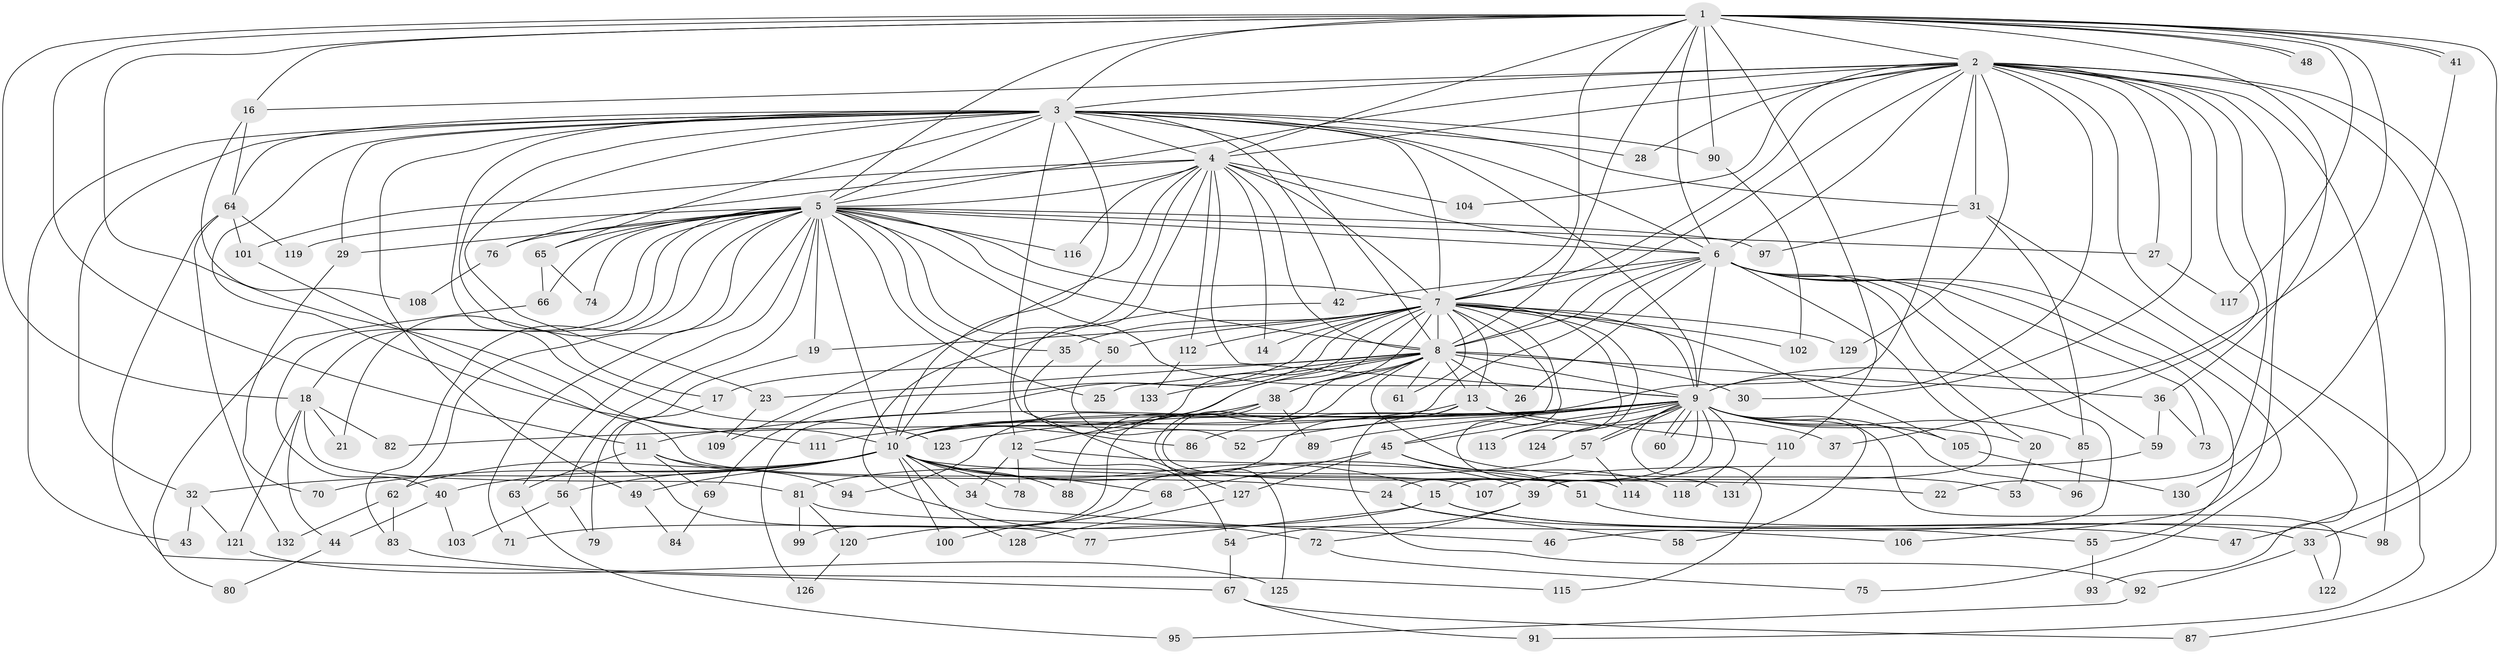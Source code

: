 // Generated by graph-tools (version 1.1) at 2025/35/03/09/25 02:35:14]
// undirected, 133 vertices, 291 edges
graph export_dot {
graph [start="1"]
  node [color=gray90,style=filled];
  1;
  2;
  3;
  4;
  5;
  6;
  7;
  8;
  9;
  10;
  11;
  12;
  13;
  14;
  15;
  16;
  17;
  18;
  19;
  20;
  21;
  22;
  23;
  24;
  25;
  26;
  27;
  28;
  29;
  30;
  31;
  32;
  33;
  34;
  35;
  36;
  37;
  38;
  39;
  40;
  41;
  42;
  43;
  44;
  45;
  46;
  47;
  48;
  49;
  50;
  51;
  52;
  53;
  54;
  55;
  56;
  57;
  58;
  59;
  60;
  61;
  62;
  63;
  64;
  65;
  66;
  67;
  68;
  69;
  70;
  71;
  72;
  73;
  74;
  75;
  76;
  77;
  78;
  79;
  80;
  81;
  82;
  83;
  84;
  85;
  86;
  87;
  88;
  89;
  90;
  91;
  92;
  93;
  94;
  95;
  96;
  97;
  98;
  99;
  100;
  101;
  102;
  103;
  104;
  105;
  106;
  107;
  108;
  109;
  110;
  111;
  112;
  113;
  114;
  115;
  116;
  117;
  118;
  119;
  120;
  121;
  122;
  123;
  124;
  125;
  126;
  127;
  128;
  129;
  130;
  131;
  132;
  133;
  1 -- 2;
  1 -- 3;
  1 -- 4;
  1 -- 5;
  1 -- 6;
  1 -- 7;
  1 -- 8;
  1 -- 9;
  1 -- 10;
  1 -- 11;
  1 -- 16;
  1 -- 18;
  1 -- 36;
  1 -- 41;
  1 -- 41;
  1 -- 48;
  1 -- 48;
  1 -- 87;
  1 -- 90;
  1 -- 110;
  1 -- 117;
  2 -- 3;
  2 -- 4;
  2 -- 5;
  2 -- 6;
  2 -- 7;
  2 -- 8;
  2 -- 9;
  2 -- 10;
  2 -- 16;
  2 -- 22;
  2 -- 27;
  2 -- 28;
  2 -- 30;
  2 -- 31;
  2 -- 33;
  2 -- 37;
  2 -- 47;
  2 -- 91;
  2 -- 98;
  2 -- 104;
  2 -- 106;
  2 -- 129;
  3 -- 4;
  3 -- 5;
  3 -- 6;
  3 -- 7;
  3 -- 8;
  3 -- 9;
  3 -- 10;
  3 -- 12;
  3 -- 17;
  3 -- 23;
  3 -- 28;
  3 -- 29;
  3 -- 31;
  3 -- 32;
  3 -- 42;
  3 -- 43;
  3 -- 49;
  3 -- 64;
  3 -- 65;
  3 -- 90;
  3 -- 111;
  3 -- 123;
  4 -- 5;
  4 -- 6;
  4 -- 7;
  4 -- 8;
  4 -- 9;
  4 -- 10;
  4 -- 14;
  4 -- 76;
  4 -- 101;
  4 -- 104;
  4 -- 109;
  4 -- 112;
  4 -- 116;
  4 -- 127;
  5 -- 6;
  5 -- 7;
  5 -- 8;
  5 -- 9;
  5 -- 10;
  5 -- 18;
  5 -- 19;
  5 -- 21;
  5 -- 25;
  5 -- 27;
  5 -- 29;
  5 -- 35;
  5 -- 40;
  5 -- 50;
  5 -- 56;
  5 -- 62;
  5 -- 63;
  5 -- 65;
  5 -- 66;
  5 -- 71;
  5 -- 74;
  5 -- 76;
  5 -- 83;
  5 -- 97;
  5 -- 116;
  5 -- 119;
  6 -- 7;
  6 -- 8;
  6 -- 9;
  6 -- 10;
  6 -- 20;
  6 -- 26;
  6 -- 39;
  6 -- 42;
  6 -- 46;
  6 -- 55;
  6 -- 59;
  6 -- 73;
  6 -- 75;
  7 -- 8;
  7 -- 9;
  7 -- 10;
  7 -- 12;
  7 -- 13;
  7 -- 14;
  7 -- 19;
  7 -- 35;
  7 -- 38;
  7 -- 45;
  7 -- 50;
  7 -- 61;
  7 -- 69;
  7 -- 102;
  7 -- 105;
  7 -- 112;
  7 -- 113;
  7 -- 124;
  7 -- 126;
  7 -- 129;
  7 -- 131;
  8 -- 9;
  8 -- 10;
  8 -- 13;
  8 -- 17;
  8 -- 23;
  8 -- 25;
  8 -- 26;
  8 -- 30;
  8 -- 36;
  8 -- 38;
  8 -- 53;
  8 -- 61;
  8 -- 114;
  8 -- 125;
  8 -- 133;
  9 -- 10;
  9 -- 11;
  9 -- 15;
  9 -- 20;
  9 -- 24;
  9 -- 45;
  9 -- 52;
  9 -- 57;
  9 -- 57;
  9 -- 58;
  9 -- 60;
  9 -- 60;
  9 -- 82;
  9 -- 85;
  9 -- 86;
  9 -- 89;
  9 -- 96;
  9 -- 105;
  9 -- 113;
  9 -- 115;
  9 -- 118;
  9 -- 122;
  9 -- 123;
  9 -- 124;
  10 -- 15;
  10 -- 22;
  10 -- 32;
  10 -- 34;
  10 -- 39;
  10 -- 40;
  10 -- 49;
  10 -- 56;
  10 -- 62;
  10 -- 68;
  10 -- 70;
  10 -- 78;
  10 -- 88;
  10 -- 100;
  10 -- 128;
  11 -- 24;
  11 -- 63;
  11 -- 69;
  11 -- 94;
  12 -- 34;
  12 -- 51;
  12 -- 54;
  12 -- 78;
  13 -- 37;
  13 -- 92;
  13 -- 110;
  13 -- 111;
  13 -- 120;
  15 -- 33;
  15 -- 47;
  15 -- 71;
  15 -- 77;
  16 -- 64;
  16 -- 108;
  17 -- 77;
  18 -- 21;
  18 -- 44;
  18 -- 81;
  18 -- 82;
  18 -- 121;
  19 -- 79;
  20 -- 53;
  23 -- 109;
  24 -- 55;
  24 -- 58;
  27 -- 117;
  29 -- 70;
  31 -- 85;
  31 -- 93;
  31 -- 97;
  32 -- 43;
  32 -- 121;
  33 -- 92;
  33 -- 122;
  34 -- 46;
  35 -- 86;
  36 -- 59;
  36 -- 73;
  38 -- 88;
  38 -- 89;
  38 -- 94;
  38 -- 99;
  39 -- 54;
  39 -- 72;
  40 -- 44;
  40 -- 103;
  41 -- 130;
  42 -- 72;
  44 -- 80;
  45 -- 51;
  45 -- 68;
  45 -- 118;
  45 -- 127;
  49 -- 84;
  50 -- 52;
  51 -- 98;
  54 -- 67;
  55 -- 93;
  56 -- 79;
  56 -- 103;
  57 -- 81;
  57 -- 114;
  59 -- 107;
  62 -- 83;
  62 -- 132;
  63 -- 95;
  64 -- 67;
  64 -- 101;
  64 -- 119;
  64 -- 132;
  65 -- 66;
  65 -- 74;
  66 -- 80;
  67 -- 87;
  67 -- 91;
  68 -- 100;
  69 -- 84;
  72 -- 75;
  76 -- 108;
  81 -- 99;
  81 -- 106;
  81 -- 120;
  83 -- 115;
  85 -- 96;
  90 -- 102;
  92 -- 95;
  101 -- 107;
  105 -- 130;
  110 -- 131;
  112 -- 133;
  120 -- 126;
  121 -- 125;
  127 -- 128;
}
